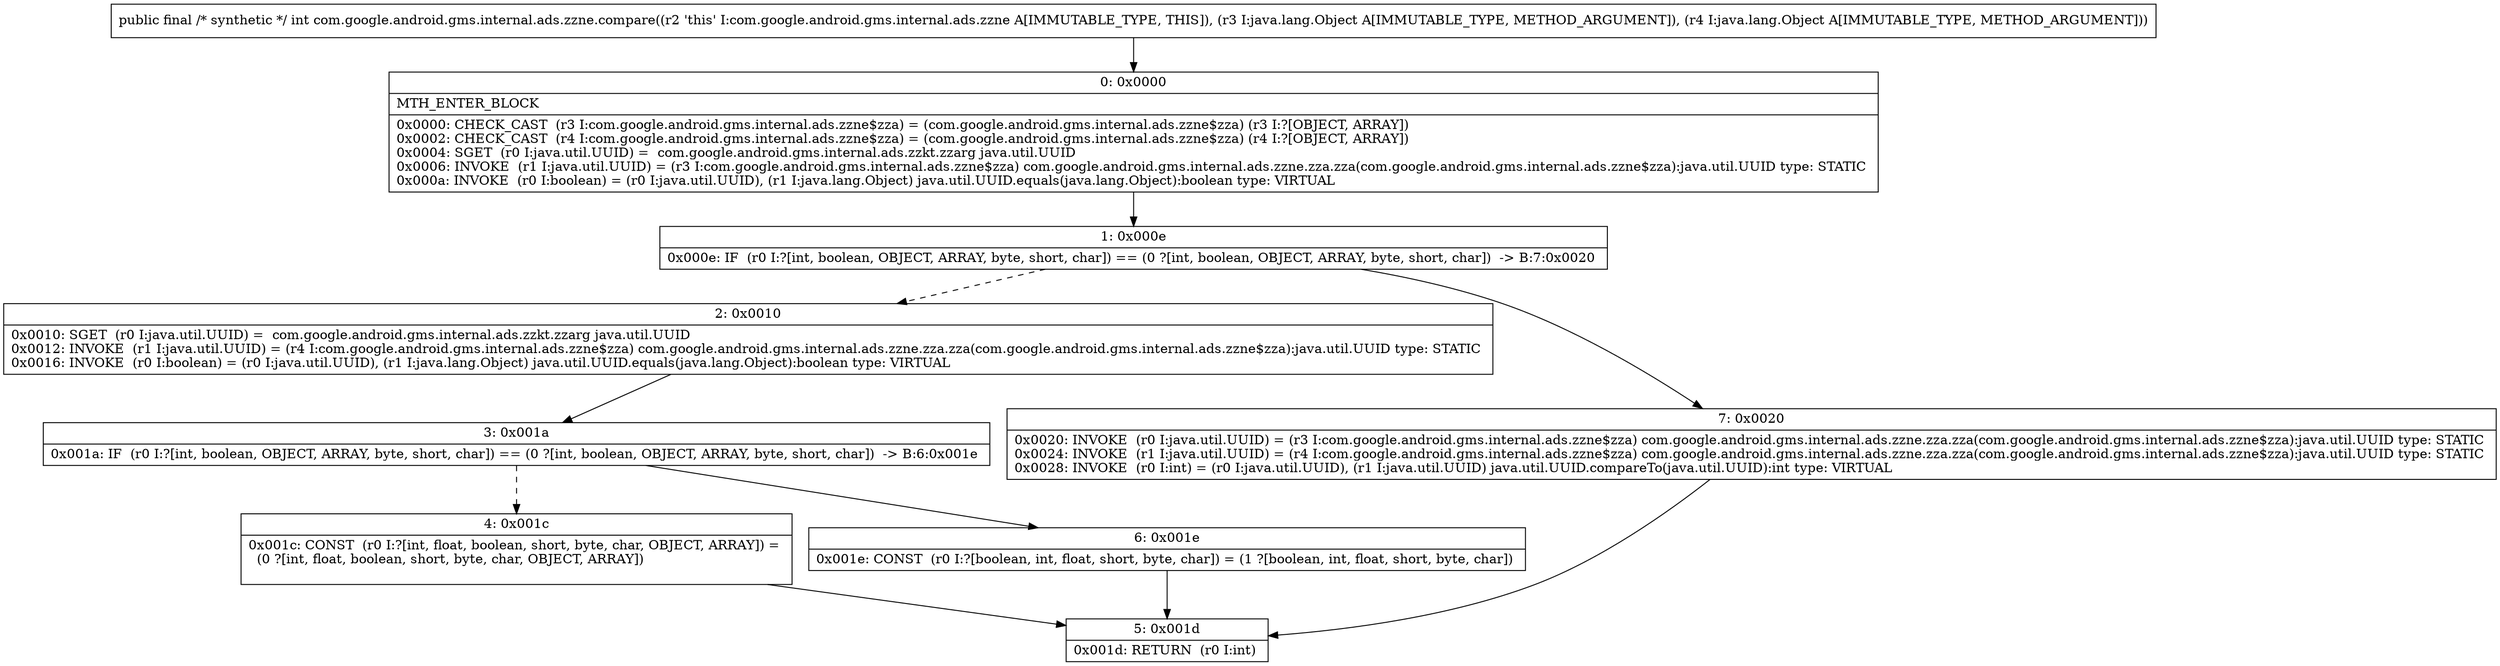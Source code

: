 digraph "CFG forcom.google.android.gms.internal.ads.zzne.compare(Ljava\/lang\/Object;Ljava\/lang\/Object;)I" {
Node_0 [shape=record,label="{0\:\ 0x0000|MTH_ENTER_BLOCK\l|0x0000: CHECK_CAST  (r3 I:com.google.android.gms.internal.ads.zzne$zza) = (com.google.android.gms.internal.ads.zzne$zza) (r3 I:?[OBJECT, ARRAY]) \l0x0002: CHECK_CAST  (r4 I:com.google.android.gms.internal.ads.zzne$zza) = (com.google.android.gms.internal.ads.zzne$zza) (r4 I:?[OBJECT, ARRAY]) \l0x0004: SGET  (r0 I:java.util.UUID) =  com.google.android.gms.internal.ads.zzkt.zzarg java.util.UUID \l0x0006: INVOKE  (r1 I:java.util.UUID) = (r3 I:com.google.android.gms.internal.ads.zzne$zza) com.google.android.gms.internal.ads.zzne.zza.zza(com.google.android.gms.internal.ads.zzne$zza):java.util.UUID type: STATIC \l0x000a: INVOKE  (r0 I:boolean) = (r0 I:java.util.UUID), (r1 I:java.lang.Object) java.util.UUID.equals(java.lang.Object):boolean type: VIRTUAL \l}"];
Node_1 [shape=record,label="{1\:\ 0x000e|0x000e: IF  (r0 I:?[int, boolean, OBJECT, ARRAY, byte, short, char]) == (0 ?[int, boolean, OBJECT, ARRAY, byte, short, char])  \-\> B:7:0x0020 \l}"];
Node_2 [shape=record,label="{2\:\ 0x0010|0x0010: SGET  (r0 I:java.util.UUID) =  com.google.android.gms.internal.ads.zzkt.zzarg java.util.UUID \l0x0012: INVOKE  (r1 I:java.util.UUID) = (r4 I:com.google.android.gms.internal.ads.zzne$zza) com.google.android.gms.internal.ads.zzne.zza.zza(com.google.android.gms.internal.ads.zzne$zza):java.util.UUID type: STATIC \l0x0016: INVOKE  (r0 I:boolean) = (r0 I:java.util.UUID), (r1 I:java.lang.Object) java.util.UUID.equals(java.lang.Object):boolean type: VIRTUAL \l}"];
Node_3 [shape=record,label="{3\:\ 0x001a|0x001a: IF  (r0 I:?[int, boolean, OBJECT, ARRAY, byte, short, char]) == (0 ?[int, boolean, OBJECT, ARRAY, byte, short, char])  \-\> B:6:0x001e \l}"];
Node_4 [shape=record,label="{4\:\ 0x001c|0x001c: CONST  (r0 I:?[int, float, boolean, short, byte, char, OBJECT, ARRAY]) = \l  (0 ?[int, float, boolean, short, byte, char, OBJECT, ARRAY])\l \l}"];
Node_5 [shape=record,label="{5\:\ 0x001d|0x001d: RETURN  (r0 I:int) \l}"];
Node_6 [shape=record,label="{6\:\ 0x001e|0x001e: CONST  (r0 I:?[boolean, int, float, short, byte, char]) = (1 ?[boolean, int, float, short, byte, char]) \l}"];
Node_7 [shape=record,label="{7\:\ 0x0020|0x0020: INVOKE  (r0 I:java.util.UUID) = (r3 I:com.google.android.gms.internal.ads.zzne$zza) com.google.android.gms.internal.ads.zzne.zza.zza(com.google.android.gms.internal.ads.zzne$zza):java.util.UUID type: STATIC \l0x0024: INVOKE  (r1 I:java.util.UUID) = (r4 I:com.google.android.gms.internal.ads.zzne$zza) com.google.android.gms.internal.ads.zzne.zza.zza(com.google.android.gms.internal.ads.zzne$zza):java.util.UUID type: STATIC \l0x0028: INVOKE  (r0 I:int) = (r0 I:java.util.UUID), (r1 I:java.util.UUID) java.util.UUID.compareTo(java.util.UUID):int type: VIRTUAL \l}"];
MethodNode[shape=record,label="{public final \/* synthetic *\/ int com.google.android.gms.internal.ads.zzne.compare((r2 'this' I:com.google.android.gms.internal.ads.zzne A[IMMUTABLE_TYPE, THIS]), (r3 I:java.lang.Object A[IMMUTABLE_TYPE, METHOD_ARGUMENT]), (r4 I:java.lang.Object A[IMMUTABLE_TYPE, METHOD_ARGUMENT])) }"];
MethodNode -> Node_0;
Node_0 -> Node_1;
Node_1 -> Node_2[style=dashed];
Node_1 -> Node_7;
Node_2 -> Node_3;
Node_3 -> Node_4[style=dashed];
Node_3 -> Node_6;
Node_4 -> Node_5;
Node_6 -> Node_5;
Node_7 -> Node_5;
}

